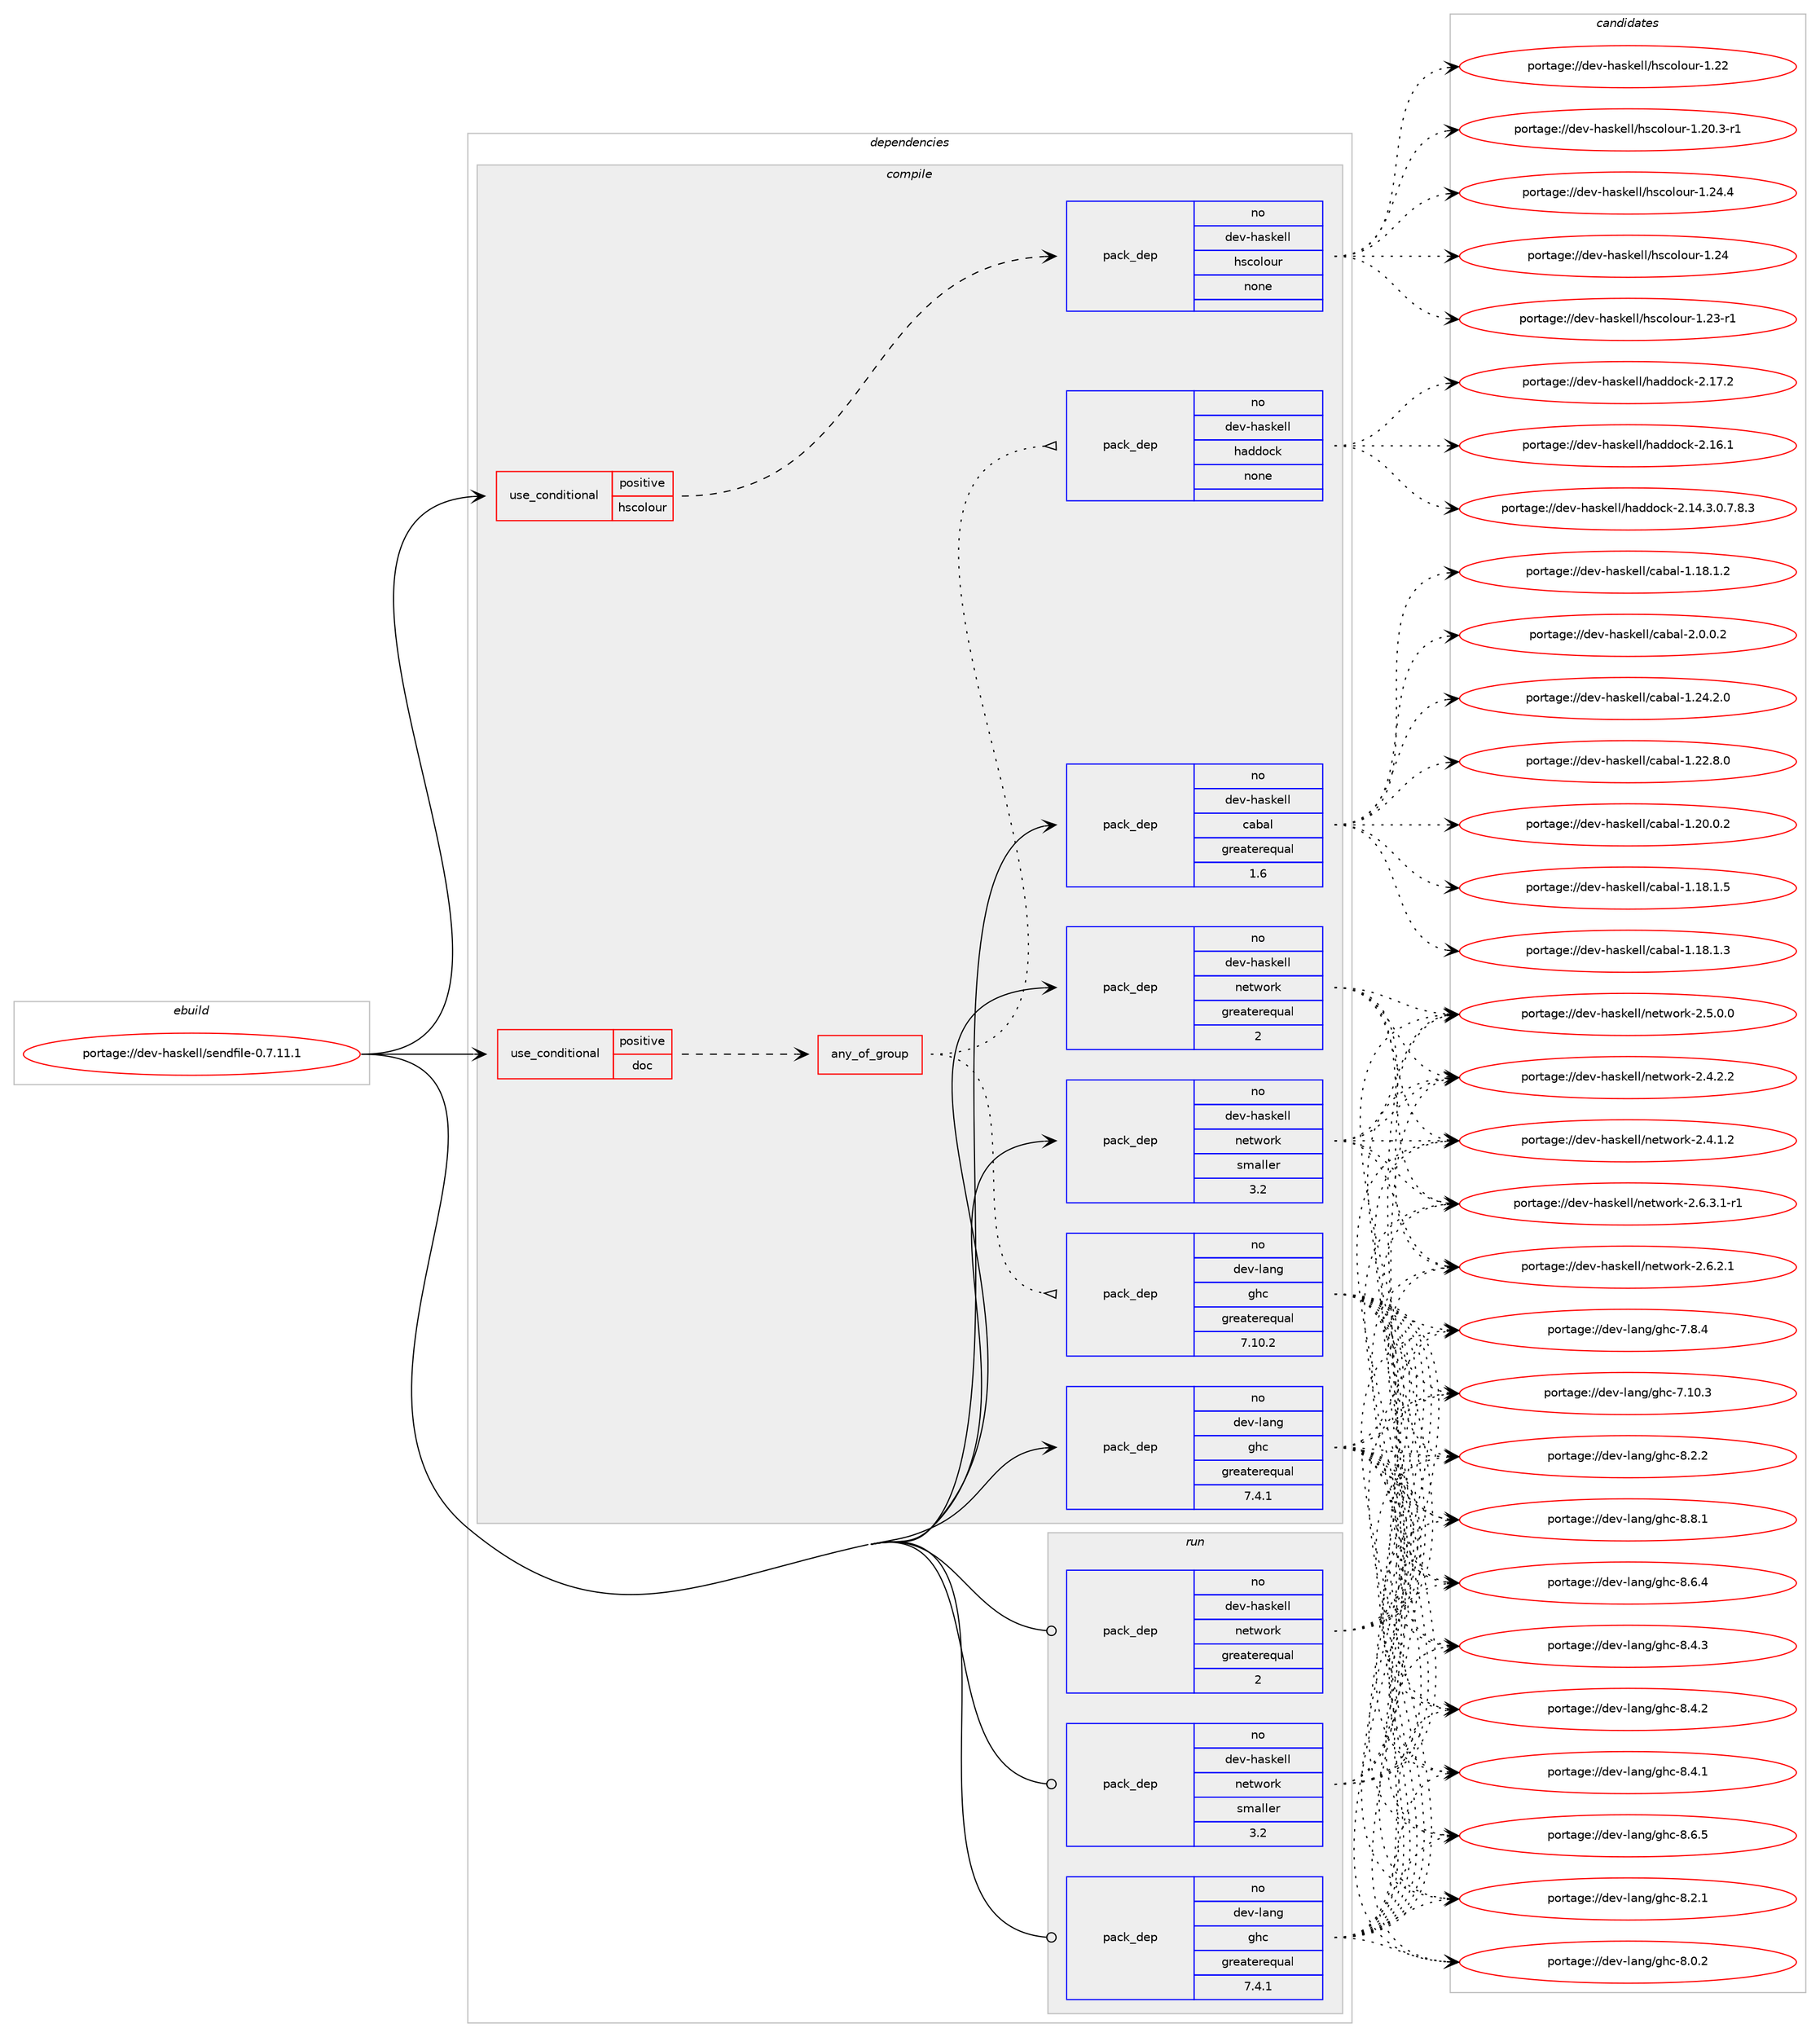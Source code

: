 digraph prolog {

# *************
# Graph options
# *************

newrank=true;
concentrate=true;
compound=true;
graph [rankdir=LR,fontname=Helvetica,fontsize=10,ranksep=1.5];#, ranksep=2.5, nodesep=0.2];
edge  [arrowhead=vee];
node  [fontname=Helvetica,fontsize=10];

# **********
# The ebuild
# **********

subgraph cluster_leftcol {
color=gray;
label=<<i>ebuild</i>>;
id [label="portage://dev-haskell/sendfile-0.7.11.1", color=red, width=4, href="../dev-haskell/sendfile-0.7.11.1.svg"];
}

# ****************
# The dependencies
# ****************

subgraph cluster_midcol {
color=gray;
label=<<i>dependencies</i>>;
subgraph cluster_compile {
fillcolor="#eeeeee";
style=filled;
label=<<i>compile</i>>;
subgraph cond131839 {
dependency545708 [label=<<TABLE BORDER="0" CELLBORDER="1" CELLSPACING="0" CELLPADDING="4"><TR><TD ROWSPAN="3" CELLPADDING="10">use_conditional</TD></TR><TR><TD>positive</TD></TR><TR><TD>doc</TD></TR></TABLE>>, shape=none, color=red];
subgraph any5787 {
dependency545709 [label=<<TABLE BORDER="0" CELLBORDER="1" CELLSPACING="0" CELLPADDING="4"><TR><TD CELLPADDING="10">any_of_group</TD></TR></TABLE>>, shape=none, color=red];subgraph pack407845 {
dependency545710 [label=<<TABLE BORDER="0" CELLBORDER="1" CELLSPACING="0" CELLPADDING="4" WIDTH="220"><TR><TD ROWSPAN="6" CELLPADDING="30">pack_dep</TD></TR><TR><TD WIDTH="110">no</TD></TR><TR><TD>dev-haskell</TD></TR><TR><TD>haddock</TD></TR><TR><TD>none</TD></TR><TR><TD></TD></TR></TABLE>>, shape=none, color=blue];
}
dependency545709:e -> dependency545710:w [weight=20,style="dotted",arrowhead="oinv"];
subgraph pack407846 {
dependency545711 [label=<<TABLE BORDER="0" CELLBORDER="1" CELLSPACING="0" CELLPADDING="4" WIDTH="220"><TR><TD ROWSPAN="6" CELLPADDING="30">pack_dep</TD></TR><TR><TD WIDTH="110">no</TD></TR><TR><TD>dev-lang</TD></TR><TR><TD>ghc</TD></TR><TR><TD>greaterequal</TD></TR><TR><TD>7.10.2</TD></TR></TABLE>>, shape=none, color=blue];
}
dependency545709:e -> dependency545711:w [weight=20,style="dotted",arrowhead="oinv"];
}
dependency545708:e -> dependency545709:w [weight=20,style="dashed",arrowhead="vee"];
}
id:e -> dependency545708:w [weight=20,style="solid",arrowhead="vee"];
subgraph cond131840 {
dependency545712 [label=<<TABLE BORDER="0" CELLBORDER="1" CELLSPACING="0" CELLPADDING="4"><TR><TD ROWSPAN="3" CELLPADDING="10">use_conditional</TD></TR><TR><TD>positive</TD></TR><TR><TD>hscolour</TD></TR></TABLE>>, shape=none, color=red];
subgraph pack407847 {
dependency545713 [label=<<TABLE BORDER="0" CELLBORDER="1" CELLSPACING="0" CELLPADDING="4" WIDTH="220"><TR><TD ROWSPAN="6" CELLPADDING="30">pack_dep</TD></TR><TR><TD WIDTH="110">no</TD></TR><TR><TD>dev-haskell</TD></TR><TR><TD>hscolour</TD></TR><TR><TD>none</TD></TR><TR><TD></TD></TR></TABLE>>, shape=none, color=blue];
}
dependency545712:e -> dependency545713:w [weight=20,style="dashed",arrowhead="vee"];
}
id:e -> dependency545712:w [weight=20,style="solid",arrowhead="vee"];
subgraph pack407848 {
dependency545714 [label=<<TABLE BORDER="0" CELLBORDER="1" CELLSPACING="0" CELLPADDING="4" WIDTH="220"><TR><TD ROWSPAN="6" CELLPADDING="30">pack_dep</TD></TR><TR><TD WIDTH="110">no</TD></TR><TR><TD>dev-haskell</TD></TR><TR><TD>cabal</TD></TR><TR><TD>greaterequal</TD></TR><TR><TD>1.6</TD></TR></TABLE>>, shape=none, color=blue];
}
id:e -> dependency545714:w [weight=20,style="solid",arrowhead="vee"];
subgraph pack407849 {
dependency545715 [label=<<TABLE BORDER="0" CELLBORDER="1" CELLSPACING="0" CELLPADDING="4" WIDTH="220"><TR><TD ROWSPAN="6" CELLPADDING="30">pack_dep</TD></TR><TR><TD WIDTH="110">no</TD></TR><TR><TD>dev-haskell</TD></TR><TR><TD>network</TD></TR><TR><TD>greaterequal</TD></TR><TR><TD>2</TD></TR></TABLE>>, shape=none, color=blue];
}
id:e -> dependency545715:w [weight=20,style="solid",arrowhead="vee"];
subgraph pack407850 {
dependency545716 [label=<<TABLE BORDER="0" CELLBORDER="1" CELLSPACING="0" CELLPADDING="4" WIDTH="220"><TR><TD ROWSPAN="6" CELLPADDING="30">pack_dep</TD></TR><TR><TD WIDTH="110">no</TD></TR><TR><TD>dev-haskell</TD></TR><TR><TD>network</TD></TR><TR><TD>smaller</TD></TR><TR><TD>3.2</TD></TR></TABLE>>, shape=none, color=blue];
}
id:e -> dependency545716:w [weight=20,style="solid",arrowhead="vee"];
subgraph pack407851 {
dependency545717 [label=<<TABLE BORDER="0" CELLBORDER="1" CELLSPACING="0" CELLPADDING="4" WIDTH="220"><TR><TD ROWSPAN="6" CELLPADDING="30">pack_dep</TD></TR><TR><TD WIDTH="110">no</TD></TR><TR><TD>dev-lang</TD></TR><TR><TD>ghc</TD></TR><TR><TD>greaterequal</TD></TR><TR><TD>7.4.1</TD></TR></TABLE>>, shape=none, color=blue];
}
id:e -> dependency545717:w [weight=20,style="solid",arrowhead="vee"];
}
subgraph cluster_compileandrun {
fillcolor="#eeeeee";
style=filled;
label=<<i>compile and run</i>>;
}
subgraph cluster_run {
fillcolor="#eeeeee";
style=filled;
label=<<i>run</i>>;
subgraph pack407852 {
dependency545718 [label=<<TABLE BORDER="0" CELLBORDER="1" CELLSPACING="0" CELLPADDING="4" WIDTH="220"><TR><TD ROWSPAN="6" CELLPADDING="30">pack_dep</TD></TR><TR><TD WIDTH="110">no</TD></TR><TR><TD>dev-haskell</TD></TR><TR><TD>network</TD></TR><TR><TD>greaterequal</TD></TR><TR><TD>2</TD></TR></TABLE>>, shape=none, color=blue];
}
id:e -> dependency545718:w [weight=20,style="solid",arrowhead="odot"];
subgraph pack407853 {
dependency545719 [label=<<TABLE BORDER="0" CELLBORDER="1" CELLSPACING="0" CELLPADDING="4" WIDTH="220"><TR><TD ROWSPAN="6" CELLPADDING="30">pack_dep</TD></TR><TR><TD WIDTH="110">no</TD></TR><TR><TD>dev-haskell</TD></TR><TR><TD>network</TD></TR><TR><TD>smaller</TD></TR><TR><TD>3.2</TD></TR></TABLE>>, shape=none, color=blue];
}
id:e -> dependency545719:w [weight=20,style="solid",arrowhead="odot"];
subgraph pack407854 {
dependency545720 [label=<<TABLE BORDER="0" CELLBORDER="1" CELLSPACING="0" CELLPADDING="4" WIDTH="220"><TR><TD ROWSPAN="6" CELLPADDING="30">pack_dep</TD></TR><TR><TD WIDTH="110">no</TD></TR><TR><TD>dev-lang</TD></TR><TR><TD>ghc</TD></TR><TR><TD>greaterequal</TD></TR><TR><TD>7.4.1</TD></TR></TABLE>>, shape=none, color=blue];
}
id:e -> dependency545720:w [weight=20,style="solid",arrowhead="odot"];
}
}

# **************
# The candidates
# **************

subgraph cluster_choices {
rank=same;
color=gray;
label=<<i>candidates</i>>;

subgraph choice407845 {
color=black;
nodesep=1;
choice100101118451049711510710110810847104971001001119910745504649554650 [label="portage://dev-haskell/haddock-2.17.2", color=red, width=4,href="../dev-haskell/haddock-2.17.2.svg"];
choice100101118451049711510710110810847104971001001119910745504649544649 [label="portage://dev-haskell/haddock-2.16.1", color=red, width=4,href="../dev-haskell/haddock-2.16.1.svg"];
choice1001011184510497115107101108108471049710010011199107455046495246514648465546564651 [label="portage://dev-haskell/haddock-2.14.3.0.7.8.3", color=red, width=4,href="../dev-haskell/haddock-2.14.3.0.7.8.3.svg"];
dependency545710:e -> choice100101118451049711510710110810847104971001001119910745504649554650:w [style=dotted,weight="100"];
dependency545710:e -> choice100101118451049711510710110810847104971001001119910745504649544649:w [style=dotted,weight="100"];
dependency545710:e -> choice1001011184510497115107101108108471049710010011199107455046495246514648465546564651:w [style=dotted,weight="100"];
}
subgraph choice407846 {
color=black;
nodesep=1;
choice10010111845108971101034710310499455646564649 [label="portage://dev-lang/ghc-8.8.1", color=red, width=4,href="../dev-lang/ghc-8.8.1.svg"];
choice10010111845108971101034710310499455646544653 [label="portage://dev-lang/ghc-8.6.5", color=red, width=4,href="../dev-lang/ghc-8.6.5.svg"];
choice10010111845108971101034710310499455646544652 [label="portage://dev-lang/ghc-8.6.4", color=red, width=4,href="../dev-lang/ghc-8.6.4.svg"];
choice10010111845108971101034710310499455646524651 [label="portage://dev-lang/ghc-8.4.3", color=red, width=4,href="../dev-lang/ghc-8.4.3.svg"];
choice10010111845108971101034710310499455646524650 [label="portage://dev-lang/ghc-8.4.2", color=red, width=4,href="../dev-lang/ghc-8.4.2.svg"];
choice10010111845108971101034710310499455646524649 [label="portage://dev-lang/ghc-8.4.1", color=red, width=4,href="../dev-lang/ghc-8.4.1.svg"];
choice10010111845108971101034710310499455646504650 [label="portage://dev-lang/ghc-8.2.2", color=red, width=4,href="../dev-lang/ghc-8.2.2.svg"];
choice10010111845108971101034710310499455646504649 [label="portage://dev-lang/ghc-8.2.1", color=red, width=4,href="../dev-lang/ghc-8.2.1.svg"];
choice10010111845108971101034710310499455646484650 [label="portage://dev-lang/ghc-8.0.2", color=red, width=4,href="../dev-lang/ghc-8.0.2.svg"];
choice10010111845108971101034710310499455546564652 [label="portage://dev-lang/ghc-7.8.4", color=red, width=4,href="../dev-lang/ghc-7.8.4.svg"];
choice1001011184510897110103471031049945554649484651 [label="portage://dev-lang/ghc-7.10.3", color=red, width=4,href="../dev-lang/ghc-7.10.3.svg"];
dependency545711:e -> choice10010111845108971101034710310499455646564649:w [style=dotted,weight="100"];
dependency545711:e -> choice10010111845108971101034710310499455646544653:w [style=dotted,weight="100"];
dependency545711:e -> choice10010111845108971101034710310499455646544652:w [style=dotted,weight="100"];
dependency545711:e -> choice10010111845108971101034710310499455646524651:w [style=dotted,weight="100"];
dependency545711:e -> choice10010111845108971101034710310499455646524650:w [style=dotted,weight="100"];
dependency545711:e -> choice10010111845108971101034710310499455646524649:w [style=dotted,weight="100"];
dependency545711:e -> choice10010111845108971101034710310499455646504650:w [style=dotted,weight="100"];
dependency545711:e -> choice10010111845108971101034710310499455646504649:w [style=dotted,weight="100"];
dependency545711:e -> choice10010111845108971101034710310499455646484650:w [style=dotted,weight="100"];
dependency545711:e -> choice10010111845108971101034710310499455546564652:w [style=dotted,weight="100"];
dependency545711:e -> choice1001011184510897110103471031049945554649484651:w [style=dotted,weight="100"];
}
subgraph choice407847 {
color=black;
nodesep=1;
choice1001011184510497115107101108108471041159911110811111711445494650524652 [label="portage://dev-haskell/hscolour-1.24.4", color=red, width=4,href="../dev-haskell/hscolour-1.24.4.svg"];
choice100101118451049711510710110810847104115991111081111171144549465052 [label="portage://dev-haskell/hscolour-1.24", color=red, width=4,href="../dev-haskell/hscolour-1.24.svg"];
choice1001011184510497115107101108108471041159911110811111711445494650514511449 [label="portage://dev-haskell/hscolour-1.23-r1", color=red, width=4,href="../dev-haskell/hscolour-1.23-r1.svg"];
choice100101118451049711510710110810847104115991111081111171144549465050 [label="portage://dev-haskell/hscolour-1.22", color=red, width=4,href="../dev-haskell/hscolour-1.22.svg"];
choice10010111845104971151071011081084710411599111108111117114454946504846514511449 [label="portage://dev-haskell/hscolour-1.20.3-r1", color=red, width=4,href="../dev-haskell/hscolour-1.20.3-r1.svg"];
dependency545713:e -> choice1001011184510497115107101108108471041159911110811111711445494650524652:w [style=dotted,weight="100"];
dependency545713:e -> choice100101118451049711510710110810847104115991111081111171144549465052:w [style=dotted,weight="100"];
dependency545713:e -> choice1001011184510497115107101108108471041159911110811111711445494650514511449:w [style=dotted,weight="100"];
dependency545713:e -> choice100101118451049711510710110810847104115991111081111171144549465050:w [style=dotted,weight="100"];
dependency545713:e -> choice10010111845104971151071011081084710411599111108111117114454946504846514511449:w [style=dotted,weight="100"];
}
subgraph choice407848 {
color=black;
nodesep=1;
choice100101118451049711510710110810847999798971084550464846484650 [label="portage://dev-haskell/cabal-2.0.0.2", color=red, width=4,href="../dev-haskell/cabal-2.0.0.2.svg"];
choice10010111845104971151071011081084799979897108454946505246504648 [label="portage://dev-haskell/cabal-1.24.2.0", color=red, width=4,href="../dev-haskell/cabal-1.24.2.0.svg"];
choice10010111845104971151071011081084799979897108454946505046564648 [label="portage://dev-haskell/cabal-1.22.8.0", color=red, width=4,href="../dev-haskell/cabal-1.22.8.0.svg"];
choice10010111845104971151071011081084799979897108454946504846484650 [label="portage://dev-haskell/cabal-1.20.0.2", color=red, width=4,href="../dev-haskell/cabal-1.20.0.2.svg"];
choice10010111845104971151071011081084799979897108454946495646494653 [label="portage://dev-haskell/cabal-1.18.1.5", color=red, width=4,href="../dev-haskell/cabal-1.18.1.5.svg"];
choice10010111845104971151071011081084799979897108454946495646494651 [label="portage://dev-haskell/cabal-1.18.1.3", color=red, width=4,href="../dev-haskell/cabal-1.18.1.3.svg"];
choice10010111845104971151071011081084799979897108454946495646494650 [label="portage://dev-haskell/cabal-1.18.1.2", color=red, width=4,href="../dev-haskell/cabal-1.18.1.2.svg"];
dependency545714:e -> choice100101118451049711510710110810847999798971084550464846484650:w [style=dotted,weight="100"];
dependency545714:e -> choice10010111845104971151071011081084799979897108454946505246504648:w [style=dotted,weight="100"];
dependency545714:e -> choice10010111845104971151071011081084799979897108454946505046564648:w [style=dotted,weight="100"];
dependency545714:e -> choice10010111845104971151071011081084799979897108454946504846484650:w [style=dotted,weight="100"];
dependency545714:e -> choice10010111845104971151071011081084799979897108454946495646494653:w [style=dotted,weight="100"];
dependency545714:e -> choice10010111845104971151071011081084799979897108454946495646494651:w [style=dotted,weight="100"];
dependency545714:e -> choice10010111845104971151071011081084799979897108454946495646494650:w [style=dotted,weight="100"];
}
subgraph choice407849 {
color=black;
nodesep=1;
choice10010111845104971151071011081084711010111611911111410745504654465146494511449 [label="portage://dev-haskell/network-2.6.3.1-r1", color=red, width=4,href="../dev-haskell/network-2.6.3.1-r1.svg"];
choice1001011184510497115107101108108471101011161191111141074550465446504649 [label="portage://dev-haskell/network-2.6.2.1", color=red, width=4,href="../dev-haskell/network-2.6.2.1.svg"];
choice1001011184510497115107101108108471101011161191111141074550465346484648 [label="portage://dev-haskell/network-2.5.0.0", color=red, width=4,href="../dev-haskell/network-2.5.0.0.svg"];
choice1001011184510497115107101108108471101011161191111141074550465246504650 [label="portage://dev-haskell/network-2.4.2.2", color=red, width=4,href="../dev-haskell/network-2.4.2.2.svg"];
choice1001011184510497115107101108108471101011161191111141074550465246494650 [label="portage://dev-haskell/network-2.4.1.2", color=red, width=4,href="../dev-haskell/network-2.4.1.2.svg"];
dependency545715:e -> choice10010111845104971151071011081084711010111611911111410745504654465146494511449:w [style=dotted,weight="100"];
dependency545715:e -> choice1001011184510497115107101108108471101011161191111141074550465446504649:w [style=dotted,weight="100"];
dependency545715:e -> choice1001011184510497115107101108108471101011161191111141074550465346484648:w [style=dotted,weight="100"];
dependency545715:e -> choice1001011184510497115107101108108471101011161191111141074550465246504650:w [style=dotted,weight="100"];
dependency545715:e -> choice1001011184510497115107101108108471101011161191111141074550465246494650:w [style=dotted,weight="100"];
}
subgraph choice407850 {
color=black;
nodesep=1;
choice10010111845104971151071011081084711010111611911111410745504654465146494511449 [label="portage://dev-haskell/network-2.6.3.1-r1", color=red, width=4,href="../dev-haskell/network-2.6.3.1-r1.svg"];
choice1001011184510497115107101108108471101011161191111141074550465446504649 [label="portage://dev-haskell/network-2.6.2.1", color=red, width=4,href="../dev-haskell/network-2.6.2.1.svg"];
choice1001011184510497115107101108108471101011161191111141074550465346484648 [label="portage://dev-haskell/network-2.5.0.0", color=red, width=4,href="../dev-haskell/network-2.5.0.0.svg"];
choice1001011184510497115107101108108471101011161191111141074550465246504650 [label="portage://dev-haskell/network-2.4.2.2", color=red, width=4,href="../dev-haskell/network-2.4.2.2.svg"];
choice1001011184510497115107101108108471101011161191111141074550465246494650 [label="portage://dev-haskell/network-2.4.1.2", color=red, width=4,href="../dev-haskell/network-2.4.1.2.svg"];
dependency545716:e -> choice10010111845104971151071011081084711010111611911111410745504654465146494511449:w [style=dotted,weight="100"];
dependency545716:e -> choice1001011184510497115107101108108471101011161191111141074550465446504649:w [style=dotted,weight="100"];
dependency545716:e -> choice1001011184510497115107101108108471101011161191111141074550465346484648:w [style=dotted,weight="100"];
dependency545716:e -> choice1001011184510497115107101108108471101011161191111141074550465246504650:w [style=dotted,weight="100"];
dependency545716:e -> choice1001011184510497115107101108108471101011161191111141074550465246494650:w [style=dotted,weight="100"];
}
subgraph choice407851 {
color=black;
nodesep=1;
choice10010111845108971101034710310499455646564649 [label="portage://dev-lang/ghc-8.8.1", color=red, width=4,href="../dev-lang/ghc-8.8.1.svg"];
choice10010111845108971101034710310499455646544653 [label="portage://dev-lang/ghc-8.6.5", color=red, width=4,href="../dev-lang/ghc-8.6.5.svg"];
choice10010111845108971101034710310499455646544652 [label="portage://dev-lang/ghc-8.6.4", color=red, width=4,href="../dev-lang/ghc-8.6.4.svg"];
choice10010111845108971101034710310499455646524651 [label="portage://dev-lang/ghc-8.4.3", color=red, width=4,href="../dev-lang/ghc-8.4.3.svg"];
choice10010111845108971101034710310499455646524650 [label="portage://dev-lang/ghc-8.4.2", color=red, width=4,href="../dev-lang/ghc-8.4.2.svg"];
choice10010111845108971101034710310499455646524649 [label="portage://dev-lang/ghc-8.4.1", color=red, width=4,href="../dev-lang/ghc-8.4.1.svg"];
choice10010111845108971101034710310499455646504650 [label="portage://dev-lang/ghc-8.2.2", color=red, width=4,href="../dev-lang/ghc-8.2.2.svg"];
choice10010111845108971101034710310499455646504649 [label="portage://dev-lang/ghc-8.2.1", color=red, width=4,href="../dev-lang/ghc-8.2.1.svg"];
choice10010111845108971101034710310499455646484650 [label="portage://dev-lang/ghc-8.0.2", color=red, width=4,href="../dev-lang/ghc-8.0.2.svg"];
choice10010111845108971101034710310499455546564652 [label="portage://dev-lang/ghc-7.8.4", color=red, width=4,href="../dev-lang/ghc-7.8.4.svg"];
choice1001011184510897110103471031049945554649484651 [label="portage://dev-lang/ghc-7.10.3", color=red, width=4,href="../dev-lang/ghc-7.10.3.svg"];
dependency545717:e -> choice10010111845108971101034710310499455646564649:w [style=dotted,weight="100"];
dependency545717:e -> choice10010111845108971101034710310499455646544653:w [style=dotted,weight="100"];
dependency545717:e -> choice10010111845108971101034710310499455646544652:w [style=dotted,weight="100"];
dependency545717:e -> choice10010111845108971101034710310499455646524651:w [style=dotted,weight="100"];
dependency545717:e -> choice10010111845108971101034710310499455646524650:w [style=dotted,weight="100"];
dependency545717:e -> choice10010111845108971101034710310499455646524649:w [style=dotted,weight="100"];
dependency545717:e -> choice10010111845108971101034710310499455646504650:w [style=dotted,weight="100"];
dependency545717:e -> choice10010111845108971101034710310499455646504649:w [style=dotted,weight="100"];
dependency545717:e -> choice10010111845108971101034710310499455646484650:w [style=dotted,weight="100"];
dependency545717:e -> choice10010111845108971101034710310499455546564652:w [style=dotted,weight="100"];
dependency545717:e -> choice1001011184510897110103471031049945554649484651:w [style=dotted,weight="100"];
}
subgraph choice407852 {
color=black;
nodesep=1;
choice10010111845104971151071011081084711010111611911111410745504654465146494511449 [label="portage://dev-haskell/network-2.6.3.1-r1", color=red, width=4,href="../dev-haskell/network-2.6.3.1-r1.svg"];
choice1001011184510497115107101108108471101011161191111141074550465446504649 [label="portage://dev-haskell/network-2.6.2.1", color=red, width=4,href="../dev-haskell/network-2.6.2.1.svg"];
choice1001011184510497115107101108108471101011161191111141074550465346484648 [label="portage://dev-haskell/network-2.5.0.0", color=red, width=4,href="../dev-haskell/network-2.5.0.0.svg"];
choice1001011184510497115107101108108471101011161191111141074550465246504650 [label="portage://dev-haskell/network-2.4.2.2", color=red, width=4,href="../dev-haskell/network-2.4.2.2.svg"];
choice1001011184510497115107101108108471101011161191111141074550465246494650 [label="portage://dev-haskell/network-2.4.1.2", color=red, width=4,href="../dev-haskell/network-2.4.1.2.svg"];
dependency545718:e -> choice10010111845104971151071011081084711010111611911111410745504654465146494511449:w [style=dotted,weight="100"];
dependency545718:e -> choice1001011184510497115107101108108471101011161191111141074550465446504649:w [style=dotted,weight="100"];
dependency545718:e -> choice1001011184510497115107101108108471101011161191111141074550465346484648:w [style=dotted,weight="100"];
dependency545718:e -> choice1001011184510497115107101108108471101011161191111141074550465246504650:w [style=dotted,weight="100"];
dependency545718:e -> choice1001011184510497115107101108108471101011161191111141074550465246494650:w [style=dotted,weight="100"];
}
subgraph choice407853 {
color=black;
nodesep=1;
choice10010111845104971151071011081084711010111611911111410745504654465146494511449 [label="portage://dev-haskell/network-2.6.3.1-r1", color=red, width=4,href="../dev-haskell/network-2.6.3.1-r1.svg"];
choice1001011184510497115107101108108471101011161191111141074550465446504649 [label="portage://dev-haskell/network-2.6.2.1", color=red, width=4,href="../dev-haskell/network-2.6.2.1.svg"];
choice1001011184510497115107101108108471101011161191111141074550465346484648 [label="portage://dev-haskell/network-2.5.0.0", color=red, width=4,href="../dev-haskell/network-2.5.0.0.svg"];
choice1001011184510497115107101108108471101011161191111141074550465246504650 [label="portage://dev-haskell/network-2.4.2.2", color=red, width=4,href="../dev-haskell/network-2.4.2.2.svg"];
choice1001011184510497115107101108108471101011161191111141074550465246494650 [label="portage://dev-haskell/network-2.4.1.2", color=red, width=4,href="../dev-haskell/network-2.4.1.2.svg"];
dependency545719:e -> choice10010111845104971151071011081084711010111611911111410745504654465146494511449:w [style=dotted,weight="100"];
dependency545719:e -> choice1001011184510497115107101108108471101011161191111141074550465446504649:w [style=dotted,weight="100"];
dependency545719:e -> choice1001011184510497115107101108108471101011161191111141074550465346484648:w [style=dotted,weight="100"];
dependency545719:e -> choice1001011184510497115107101108108471101011161191111141074550465246504650:w [style=dotted,weight="100"];
dependency545719:e -> choice1001011184510497115107101108108471101011161191111141074550465246494650:w [style=dotted,weight="100"];
}
subgraph choice407854 {
color=black;
nodesep=1;
choice10010111845108971101034710310499455646564649 [label="portage://dev-lang/ghc-8.8.1", color=red, width=4,href="../dev-lang/ghc-8.8.1.svg"];
choice10010111845108971101034710310499455646544653 [label="portage://dev-lang/ghc-8.6.5", color=red, width=4,href="../dev-lang/ghc-8.6.5.svg"];
choice10010111845108971101034710310499455646544652 [label="portage://dev-lang/ghc-8.6.4", color=red, width=4,href="../dev-lang/ghc-8.6.4.svg"];
choice10010111845108971101034710310499455646524651 [label="portage://dev-lang/ghc-8.4.3", color=red, width=4,href="../dev-lang/ghc-8.4.3.svg"];
choice10010111845108971101034710310499455646524650 [label="portage://dev-lang/ghc-8.4.2", color=red, width=4,href="../dev-lang/ghc-8.4.2.svg"];
choice10010111845108971101034710310499455646524649 [label="portage://dev-lang/ghc-8.4.1", color=red, width=4,href="../dev-lang/ghc-8.4.1.svg"];
choice10010111845108971101034710310499455646504650 [label="portage://dev-lang/ghc-8.2.2", color=red, width=4,href="../dev-lang/ghc-8.2.2.svg"];
choice10010111845108971101034710310499455646504649 [label="portage://dev-lang/ghc-8.2.1", color=red, width=4,href="../dev-lang/ghc-8.2.1.svg"];
choice10010111845108971101034710310499455646484650 [label="portage://dev-lang/ghc-8.0.2", color=red, width=4,href="../dev-lang/ghc-8.0.2.svg"];
choice10010111845108971101034710310499455546564652 [label="portage://dev-lang/ghc-7.8.4", color=red, width=4,href="../dev-lang/ghc-7.8.4.svg"];
choice1001011184510897110103471031049945554649484651 [label="portage://dev-lang/ghc-7.10.3", color=red, width=4,href="../dev-lang/ghc-7.10.3.svg"];
dependency545720:e -> choice10010111845108971101034710310499455646564649:w [style=dotted,weight="100"];
dependency545720:e -> choice10010111845108971101034710310499455646544653:w [style=dotted,weight="100"];
dependency545720:e -> choice10010111845108971101034710310499455646544652:w [style=dotted,weight="100"];
dependency545720:e -> choice10010111845108971101034710310499455646524651:w [style=dotted,weight="100"];
dependency545720:e -> choice10010111845108971101034710310499455646524650:w [style=dotted,weight="100"];
dependency545720:e -> choice10010111845108971101034710310499455646524649:w [style=dotted,weight="100"];
dependency545720:e -> choice10010111845108971101034710310499455646504650:w [style=dotted,weight="100"];
dependency545720:e -> choice10010111845108971101034710310499455646504649:w [style=dotted,weight="100"];
dependency545720:e -> choice10010111845108971101034710310499455646484650:w [style=dotted,weight="100"];
dependency545720:e -> choice10010111845108971101034710310499455546564652:w [style=dotted,weight="100"];
dependency545720:e -> choice1001011184510897110103471031049945554649484651:w [style=dotted,weight="100"];
}
}

}
